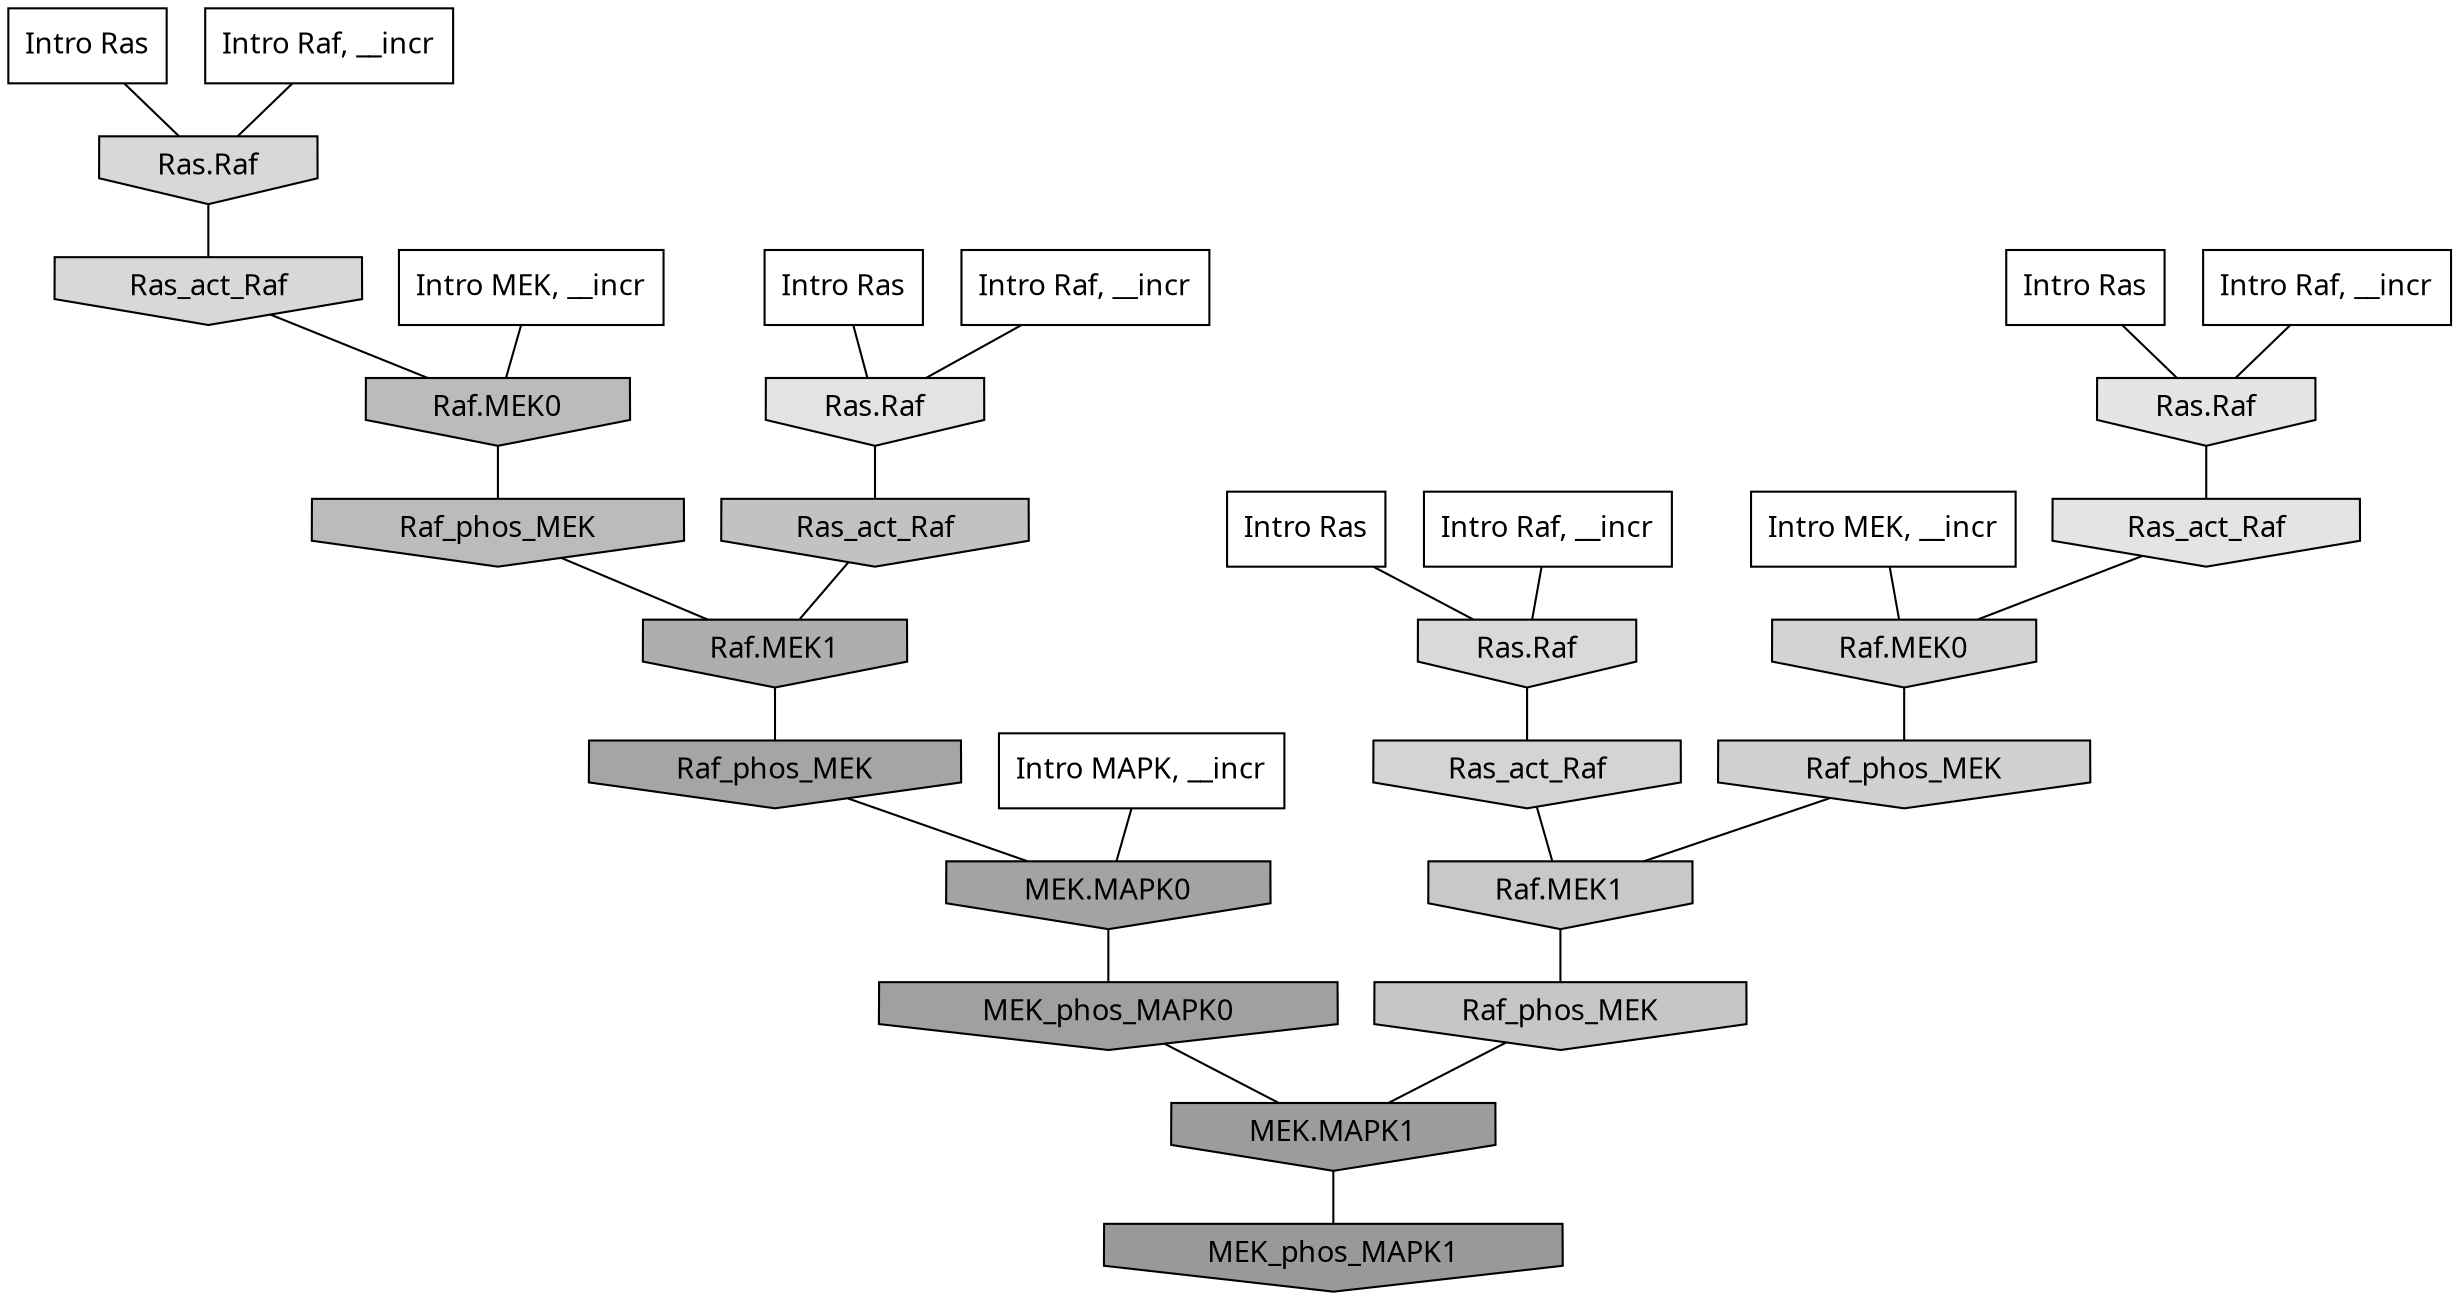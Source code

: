 digraph G{
  rankdir="TB";
  ranksep=0.30;
  node [fontname="CMU Serif"];
  edge [fontname="CMU Serif"];
  
  22 [label="Intro Ras", shape=rectangle, style=filled, fillcolor="0.000 0.000 1.000"]
  
  83 [label="Intro Ras", shape=rectangle, style=filled, fillcolor="0.000 0.000 1.000"]
  
  87 [label="Intro Ras", shape=rectangle, style=filled, fillcolor="0.000 0.000 1.000"]
  
  99 [label="Intro Ras", shape=rectangle, style=filled, fillcolor="0.000 0.000 1.000"]
  
  421 [label="Intro Raf, __incr", shape=rectangle, style=filled, fillcolor="0.000 0.000 1.000"]
  
  543 [label="Intro Raf, __incr", shape=rectangle, style=filled, fillcolor="0.000 0.000 1.000"]
  
  648 [label="Intro Raf, __incr", shape=rectangle, style=filled, fillcolor="0.000 0.000 1.000"]
  
  1089 [label="Intro Raf, __incr", shape=rectangle, style=filled, fillcolor="0.000 0.000 1.000"]
  
  1207 [label="Intro MEK, __incr", shape=rectangle, style=filled, fillcolor="0.000 0.000 1.000"]
  
  1760 [label="Intro MEK, __incr", shape=rectangle, style=filled, fillcolor="0.000 0.000 1.000"]
  
  2695 [label="Intro MAPK, __incr", shape=rectangle, style=filled, fillcolor="0.000 0.000 1.000"]
  
  4439 [label="Ras.Raf", shape=invhouse, style=filled, fillcolor="0.000 0.000 0.897"]
  
  4505 [label="Ras_act_Raf", shape=invhouse, style=filled, fillcolor="0.000 0.000 0.893"]
  
  4561 [label="Ras.Raf", shape=invhouse, style=filled, fillcolor="0.000 0.000 0.890"]
  
  5216 [label="Ras.Raf", shape=invhouse, style=filled, fillcolor="0.000 0.000 0.850"]
  
  5289 [label="Ras.Raf", shape=invhouse, style=filled, fillcolor="0.000 0.000 0.846"]
  
  5312 [label="Ras_act_Raf", shape=invhouse, style=filled, fillcolor="0.000 0.000 0.845"]
  
  5584 [label="Ras_act_Raf", shape=invhouse, style=filled, fillcolor="0.000 0.000 0.829"]
  
  5672 [label="Raf.MEK0", shape=invhouse, style=filled, fillcolor="0.000 0.000 0.825"]
  
  5770 [label="Raf_phos_MEK", shape=invhouse, style=filled, fillcolor="0.000 0.000 0.820"]
  
  6605 [label="Raf.MEK1", shape=invhouse, style=filled, fillcolor="0.000 0.000 0.782"]
  
  6725 [label="Raf_phos_MEK", shape=invhouse, style=filled, fillcolor="0.000 0.000 0.777"]
  
  7304 [label="Ras_act_Raf", shape=invhouse, style=filled, fillcolor="0.000 0.000 0.758"]
  
  8067 [label="Raf.MEK0", shape=invhouse, style=filled, fillcolor="0.000 0.000 0.734"]
  
  8079 [label="Raf_phos_MEK", shape=invhouse, style=filled, fillcolor="0.000 0.000 0.734"]
  
  10162 [label="Raf.MEK1", shape=invhouse, style=filled, fillcolor="0.000 0.000 0.681"]
  
  11977 [label="Raf_phos_MEK", shape=invhouse, style=filled, fillcolor="0.000 0.000 0.647"]
  
  12401 [label="MEK.MAPK0", shape=invhouse, style=filled, fillcolor="0.000 0.000 0.640"]
  
  13136 [label="MEK_phos_MAPK0", shape=invhouse, style=filled, fillcolor="0.000 0.000 0.628"]
  
  14311 [label="MEK.MAPK1", shape=invhouse, style=filled, fillcolor="0.000 0.000 0.612"]
  
  15180 [label="MEK_phos_MAPK1", shape=invhouse, style=filled, fillcolor="0.000 0.000 0.600"]
  
  
  14311 -> 15180 [dir=none, color="0.000 0.000 0.000"] 
  13136 -> 14311 [dir=none, color="0.000 0.000 0.000"] 
  12401 -> 13136 [dir=none, color="0.000 0.000 0.000"] 
  11977 -> 12401 [dir=none, color="0.000 0.000 0.000"] 
  10162 -> 11977 [dir=none, color="0.000 0.000 0.000"] 
  8079 -> 10162 [dir=none, color="0.000 0.000 0.000"] 
  8067 -> 8079 [dir=none, color="0.000 0.000 0.000"] 
  7304 -> 10162 [dir=none, color="0.000 0.000 0.000"] 
  6725 -> 14311 [dir=none, color="0.000 0.000 0.000"] 
  6605 -> 6725 [dir=none, color="0.000 0.000 0.000"] 
  5770 -> 6605 [dir=none, color="0.000 0.000 0.000"] 
  5672 -> 5770 [dir=none, color="0.000 0.000 0.000"] 
  5584 -> 6605 [dir=none, color="0.000 0.000 0.000"] 
  5312 -> 8067 [dir=none, color="0.000 0.000 0.000"] 
  5289 -> 5312 [dir=none, color="0.000 0.000 0.000"] 
  5216 -> 5584 [dir=none, color="0.000 0.000 0.000"] 
  4561 -> 7304 [dir=none, color="0.000 0.000 0.000"] 
  4505 -> 5672 [dir=none, color="0.000 0.000 0.000"] 
  4439 -> 4505 [dir=none, color="0.000 0.000 0.000"] 
  2695 -> 12401 [dir=none, color="0.000 0.000 0.000"] 
  1760 -> 8067 [dir=none, color="0.000 0.000 0.000"] 
  1207 -> 5672 [dir=none, color="0.000 0.000 0.000"] 
  1089 -> 4561 [dir=none, color="0.000 0.000 0.000"] 
  648 -> 5289 [dir=none, color="0.000 0.000 0.000"] 
  543 -> 5216 [dir=none, color="0.000 0.000 0.000"] 
  421 -> 4439 [dir=none, color="0.000 0.000 0.000"] 
  99 -> 4561 [dir=none, color="0.000 0.000 0.000"] 
  87 -> 4439 [dir=none, color="0.000 0.000 0.000"] 
  83 -> 5216 [dir=none, color="0.000 0.000 0.000"] 
  22 -> 5289 [dir=none, color="0.000 0.000 0.000"] 
  
  }
